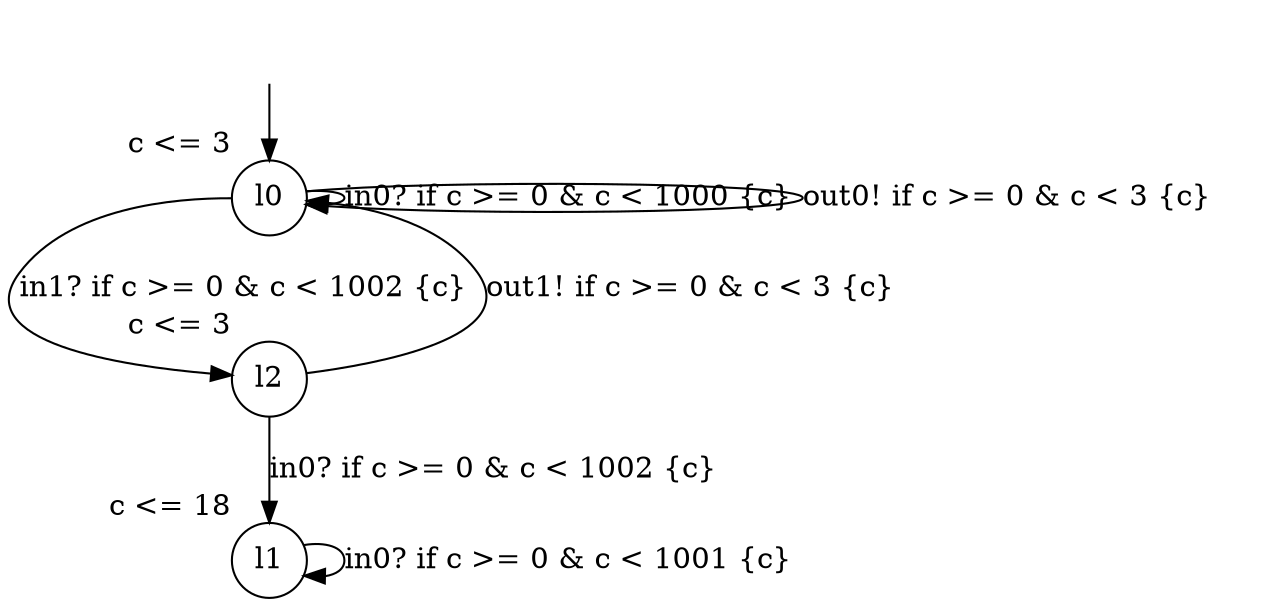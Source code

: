 digraph g {
__start0 [label="" shape="none"];
l0 [shape="circle" margin=0 label="l0", xlabel="c <= 3"];
l1 [shape="circle" margin=0 label="l1", xlabel="c <= 18"];
l2 [shape="circle" margin=0 label="l2", xlabel="c <= 3"];
l0 -> l0 [label="in0? if c >= 0 & c < 1000 {c} "];
l0 -> l2 [label="in1? if c >= 0 & c < 1002 {c} "];
l0 -> l0 [label="out0! if c >= 0 & c < 3 {c} "];
l1 -> l1 [label="in0? if c >= 0 & c < 1001 {c} "];
l2 -> l0 [label="out1! if c >= 0 & c < 3 {c} "];
l2 -> l1 [label="in0? if c >= 0 & c < 1002 {c} "];
__start0 -> l0;
}
